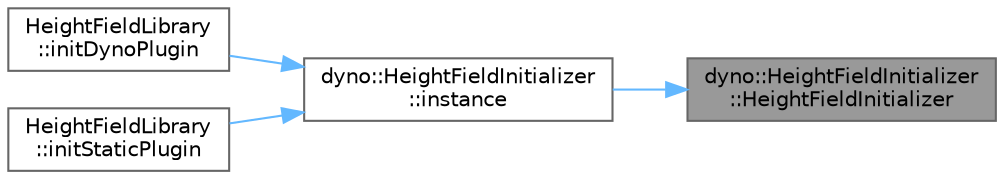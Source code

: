 digraph "dyno::HeightFieldInitializer::HeightFieldInitializer"
{
 // LATEX_PDF_SIZE
  bgcolor="transparent";
  edge [fontname=Helvetica,fontsize=10,labelfontname=Helvetica,labelfontsize=10];
  node [fontname=Helvetica,fontsize=10,shape=box,height=0.2,width=0.4];
  rankdir="RL";
  Node1 [id="Node000001",label="dyno::HeightFieldInitializer\l::HeightFieldInitializer",height=0.2,width=0.4,color="gray40", fillcolor="grey60", style="filled", fontcolor="black",tooltip=" "];
  Node1 -> Node2 [id="edge1_Node000001_Node000002",dir="back",color="steelblue1",style="solid",tooltip=" "];
  Node2 [id="Node000002",label="dyno::HeightFieldInitializer\l::instance",height=0.2,width=0.4,color="grey40", fillcolor="white", style="filled",URL="$classdyno_1_1_height_field_initializer.html#aa28649f7854a6292731f45edd7f30687",tooltip=" "];
  Node2 -> Node3 [id="edge2_Node000002_Node000003",dir="back",color="steelblue1",style="solid",tooltip=" "];
  Node3 [id="Node000003",label="HeightFieldLibrary\l::initDynoPlugin",height=0.2,width=0.4,color="grey40", fillcolor="white", style="filled",URL="$namespace_height_field_library.html#a1407485f0722d123adad52fa41dfa7e5",tooltip=" "];
  Node2 -> Node4 [id="edge3_Node000002_Node000004",dir="back",color="steelblue1",style="solid",tooltip=" "];
  Node4 [id="Node000004",label="HeightFieldLibrary\l::initStaticPlugin",height=0.2,width=0.4,color="grey40", fillcolor="white", style="filled",URL="$namespace_height_field_library.html#a577c0ef7209803c8ad6073cb7589db8f",tooltip=" "];
}
